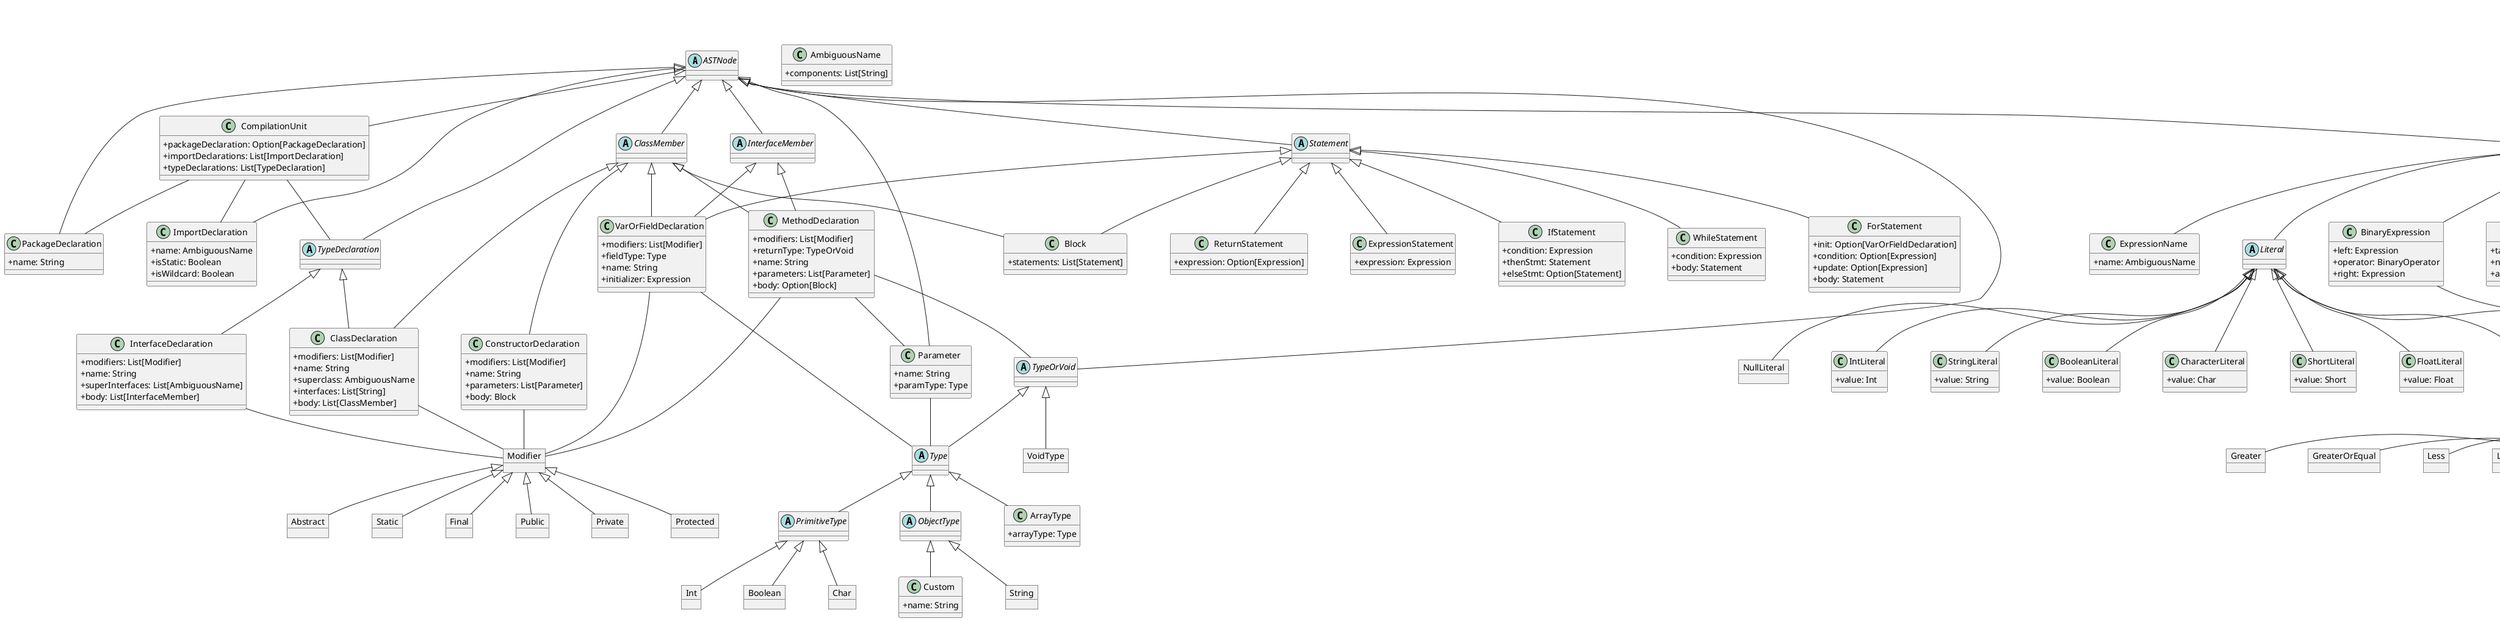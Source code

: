 @startuml
skinparam classAttributeIconSize 0
skinparam nodesep 70
skinparam ranksep 50

abstract class ASTNode

' Top level classes
class CompilationUnit {
  +packageDeclaration: Option[PackageDeclaration]
  +importDeclarations: List[ImportDeclaration]
  +typeDeclarations: List[TypeDeclaration]
}

class PackageDeclaration {
  +name: String
}

class ImportDeclaration {
  +name: AmbiguousName
  +isStatic: Boolean
  +isWildcard: Boolean
}

' Type Declarations
abstract class TypeDeclaration
class ClassDeclaration {
  +modifiers: List[Modifier]
  +name: String
  +superclass: AmbiguousName
  +interfaces: List[String]
  +body: List[ClassMember]
}

class InterfaceDeclaration {
  +modifiers: List[Modifier]
  +name: String
  +superInterfaces: List[AmbiguousName]
  +body: List[InterfaceMember]
}

' Members
abstract class ClassMember
abstract class InterfaceMember

class MethodDeclaration {
  +modifiers: List[Modifier]
  +returnType: TypeOrVoid
  +name: String
  +parameters: List[Parameter]
  +body: Option[Block]
}

class VarOrFieldDeclaration {
  +modifiers: List[Modifier]
  +fieldType: Type
  +name: String
  +initializer: Expression
}

class ConstructorDeclaration {
  +modifiers: List[Modifier]
  +name: String
  +parameters: List[Parameter]
  +body: Block
}

class Parameter {
  +name: String
  +paramType: Type
}

' Statements
abstract class Statement
class Block {
  +statements: List[Statement]
}

class ExpressionStatement {
  +expression: Expression
}

class IfStatement {
  +condition: Expression
  +thenStmt: Statement
  +elseStmt: Option[Statement]
}

class WhileStatement {
  +condition: Expression
  +body: Statement
}

class ForStatement {
  +init: Option[VarOrFieldDeclaration]
  +condition: Option[Expression]
  +update: Option[Expression]
  +body: Statement
}

class ReturnStatement {
  +expression: Option[Expression]
}

' Expressions
abstract class Expression
class BinaryExpression {
  +left: Expression
  +operator: BinaryOperator
  +right: Expression
}

class MethodCall {
  +target: Option[Expression | AmbiguousName]
  +name: String
  +arguments: List[Expression]
}

class VarOrFieldAccess {
  +target: Option[Expression]
  +name: String
}

class ArrayAccess {
  +target: Expression
  +index: Expression
}

class NewObject {
  +constructorCall: MethodCall
}

class Assignment {
  +left: VarOrFieldAccess|ArrayAccess
  +right: Expression
}

class ExpressionName {
  +name: AmbiguousName
}


' Literals
abstract class Literal
class IntLiteral {
  +value: Int
}
class StringLiteral {
  +value: String
}
class BooleanLiteral {
  +value: Boolean
}
class CharacterLiteral {
  +value: Char
}
class ShortLiteral {
  +value: Short
}
class FloatLiteral {
  +value: Float
}
class DoubleLiteral {
  +value: Double
}
class LongLiteral {
  +value: Long
}
object NullLiteral

' Types
abstract class TypeOrVoid
object VoidType
abstract class Type
abstract class PrimitiveType
abstract class ObjectType
class ArrayType {
  +arrayType: Type
}
object Int
object Boolean
object Char
object String
class Custom {
  +name: String
}

' Operators
object BinaryOperator
object Add
object Subtract
object Multiply
object  Divide
object Modulo
object And
object Or
object Xor
object Equals
object Greater
object GreaterOrEqual
object Less
object LessOrEqual

' Modifiers
object Modifier
object Public
object Private
object Protected
object Abstract
object Static
object Final


class AmbiguousName{
    +components: List[String]
}


' Inheritance relationships
ASTNode <|-- CompilationUnit
CompilationUnit -- PackageDeclaration
CompilationUnit -- ImportDeclaration
CompilationUnit -- TypeDeclaration
ASTNode <|-- PackageDeclaration
ASTNode <|-- ImportDeclaration
ASTNode <|-- TypeDeclaration
ASTNode <|-- ClassMember
ASTNode <|-- InterfaceMember
MethodDeclaration -- Parameter
ASTNode <|-- Parameter
ASTNode <|-- Statement
ASTNode <|-- Expression
MethodDeclaration -- TypeOrVoid
ASTNode <|-- TypeOrVoid
VarOrFieldDeclaration -- Type
Parameter -- Type

TypeDeclaration <|-- ClassDeclaration
TypeDeclaration <|-- InterfaceDeclaration

ClassMember <|-- MethodDeclaration
ClassMember <|-- VarOrFieldDeclaration
ClassMember <|-- ConstructorDeclaration
ClassMember <|-- Block
ClassMember <|-- ClassDeclaration

InterfaceMember <|-- MethodDeclaration
InterfaceMember <|-- VarOrFieldDeclaration

Statement <|-- Block
Statement <|-- ExpressionStatement
Statement <|-- IfStatement
Statement <|-- WhileStatement
Statement <|-- ForStatement
Statement <|-- ReturnStatement
Statement <|-- VarOrFieldDeclaration

Expression <|-- BinaryExpression
Expression <|-- MethodCall
Expression <|-- VarOrFieldAccess
Expression <|-- ArrayAccess
Expression <|-- NewObject
Expression <|-- Assignment
Expression <|-- ExpressionName
Expression <|-- Literal

Literal <|-- IntLiteral
Literal <|-- ShortLiteral
Literal <|-- LongLiteral
Literal <|-- FloatLiteral
Literal <|-- DoubleLiteral
Literal <|-- StringLiteral
Literal <|-- BooleanLiteral
Literal <|-- NullLiteral
Literal <|-- CharacterLiteral

TypeOrVoid <|-- VoidType
TypeOrVoid <|-- Type
Type <|-- PrimitiveType
Type <|-- ObjectType
Type <|-- ArrayType

PrimitiveType <|-- Int
PrimitiveType <|-- Boolean
PrimitiveType <|-- Char
ObjectType <|-- String
ObjectType <|-- Custom

BinaryExpression -- BinaryOperator 
BinaryOperator <|-- Add 
BinaryOperator <|-- Subtract 
BinaryOperator <|-- Multiply 
BinaryOperator <|-- Divide 
BinaryOperator <|-- Modulo 
BinaryOperator <|-- And 
BinaryOperator <|-- Or 
BinaryOperator <|-- Xor 
BinaryOperator <|-- Equals
BinaryOperator <|-- Greater 
BinaryOperator <|-- GreaterOrEqual 
BinaryOperator <|-- Less 
BinaryOperator <|-- LessOrEqual 

MethodDeclaration -- Modifier
VarOrFieldDeclaration -- Modifier  
ConstructorDeclaration -- Modifier
ClassDeclaration -- Modifier  
InterfaceDeclaration -- Modifier    
Modifier <|-- Public
Modifier <|-- Private
Modifier <|-- Protected
Modifier <|-- Abstract
Modifier <|-- Static
Modifier <|-- Final

@enduml

